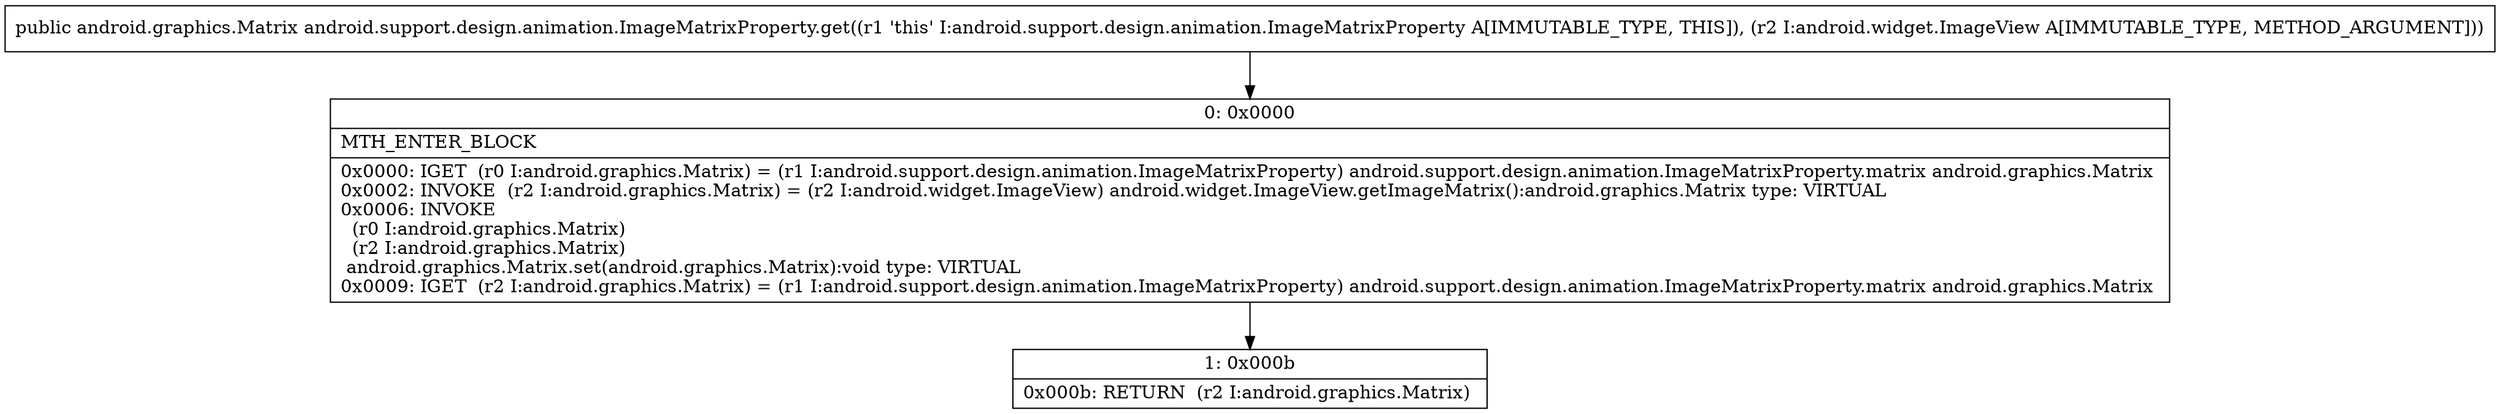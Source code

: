 digraph "CFG forandroid.support.design.animation.ImageMatrixProperty.get(Landroid\/widget\/ImageView;)Landroid\/graphics\/Matrix;" {
Node_0 [shape=record,label="{0\:\ 0x0000|MTH_ENTER_BLOCK\l|0x0000: IGET  (r0 I:android.graphics.Matrix) = (r1 I:android.support.design.animation.ImageMatrixProperty) android.support.design.animation.ImageMatrixProperty.matrix android.graphics.Matrix \l0x0002: INVOKE  (r2 I:android.graphics.Matrix) = (r2 I:android.widget.ImageView) android.widget.ImageView.getImageMatrix():android.graphics.Matrix type: VIRTUAL \l0x0006: INVOKE  \l  (r0 I:android.graphics.Matrix)\l  (r2 I:android.graphics.Matrix)\l android.graphics.Matrix.set(android.graphics.Matrix):void type: VIRTUAL \l0x0009: IGET  (r2 I:android.graphics.Matrix) = (r1 I:android.support.design.animation.ImageMatrixProperty) android.support.design.animation.ImageMatrixProperty.matrix android.graphics.Matrix \l}"];
Node_1 [shape=record,label="{1\:\ 0x000b|0x000b: RETURN  (r2 I:android.graphics.Matrix) \l}"];
MethodNode[shape=record,label="{public android.graphics.Matrix android.support.design.animation.ImageMatrixProperty.get((r1 'this' I:android.support.design.animation.ImageMatrixProperty A[IMMUTABLE_TYPE, THIS]), (r2 I:android.widget.ImageView A[IMMUTABLE_TYPE, METHOD_ARGUMENT])) }"];
MethodNode -> Node_0;
Node_0 -> Node_1;
}

